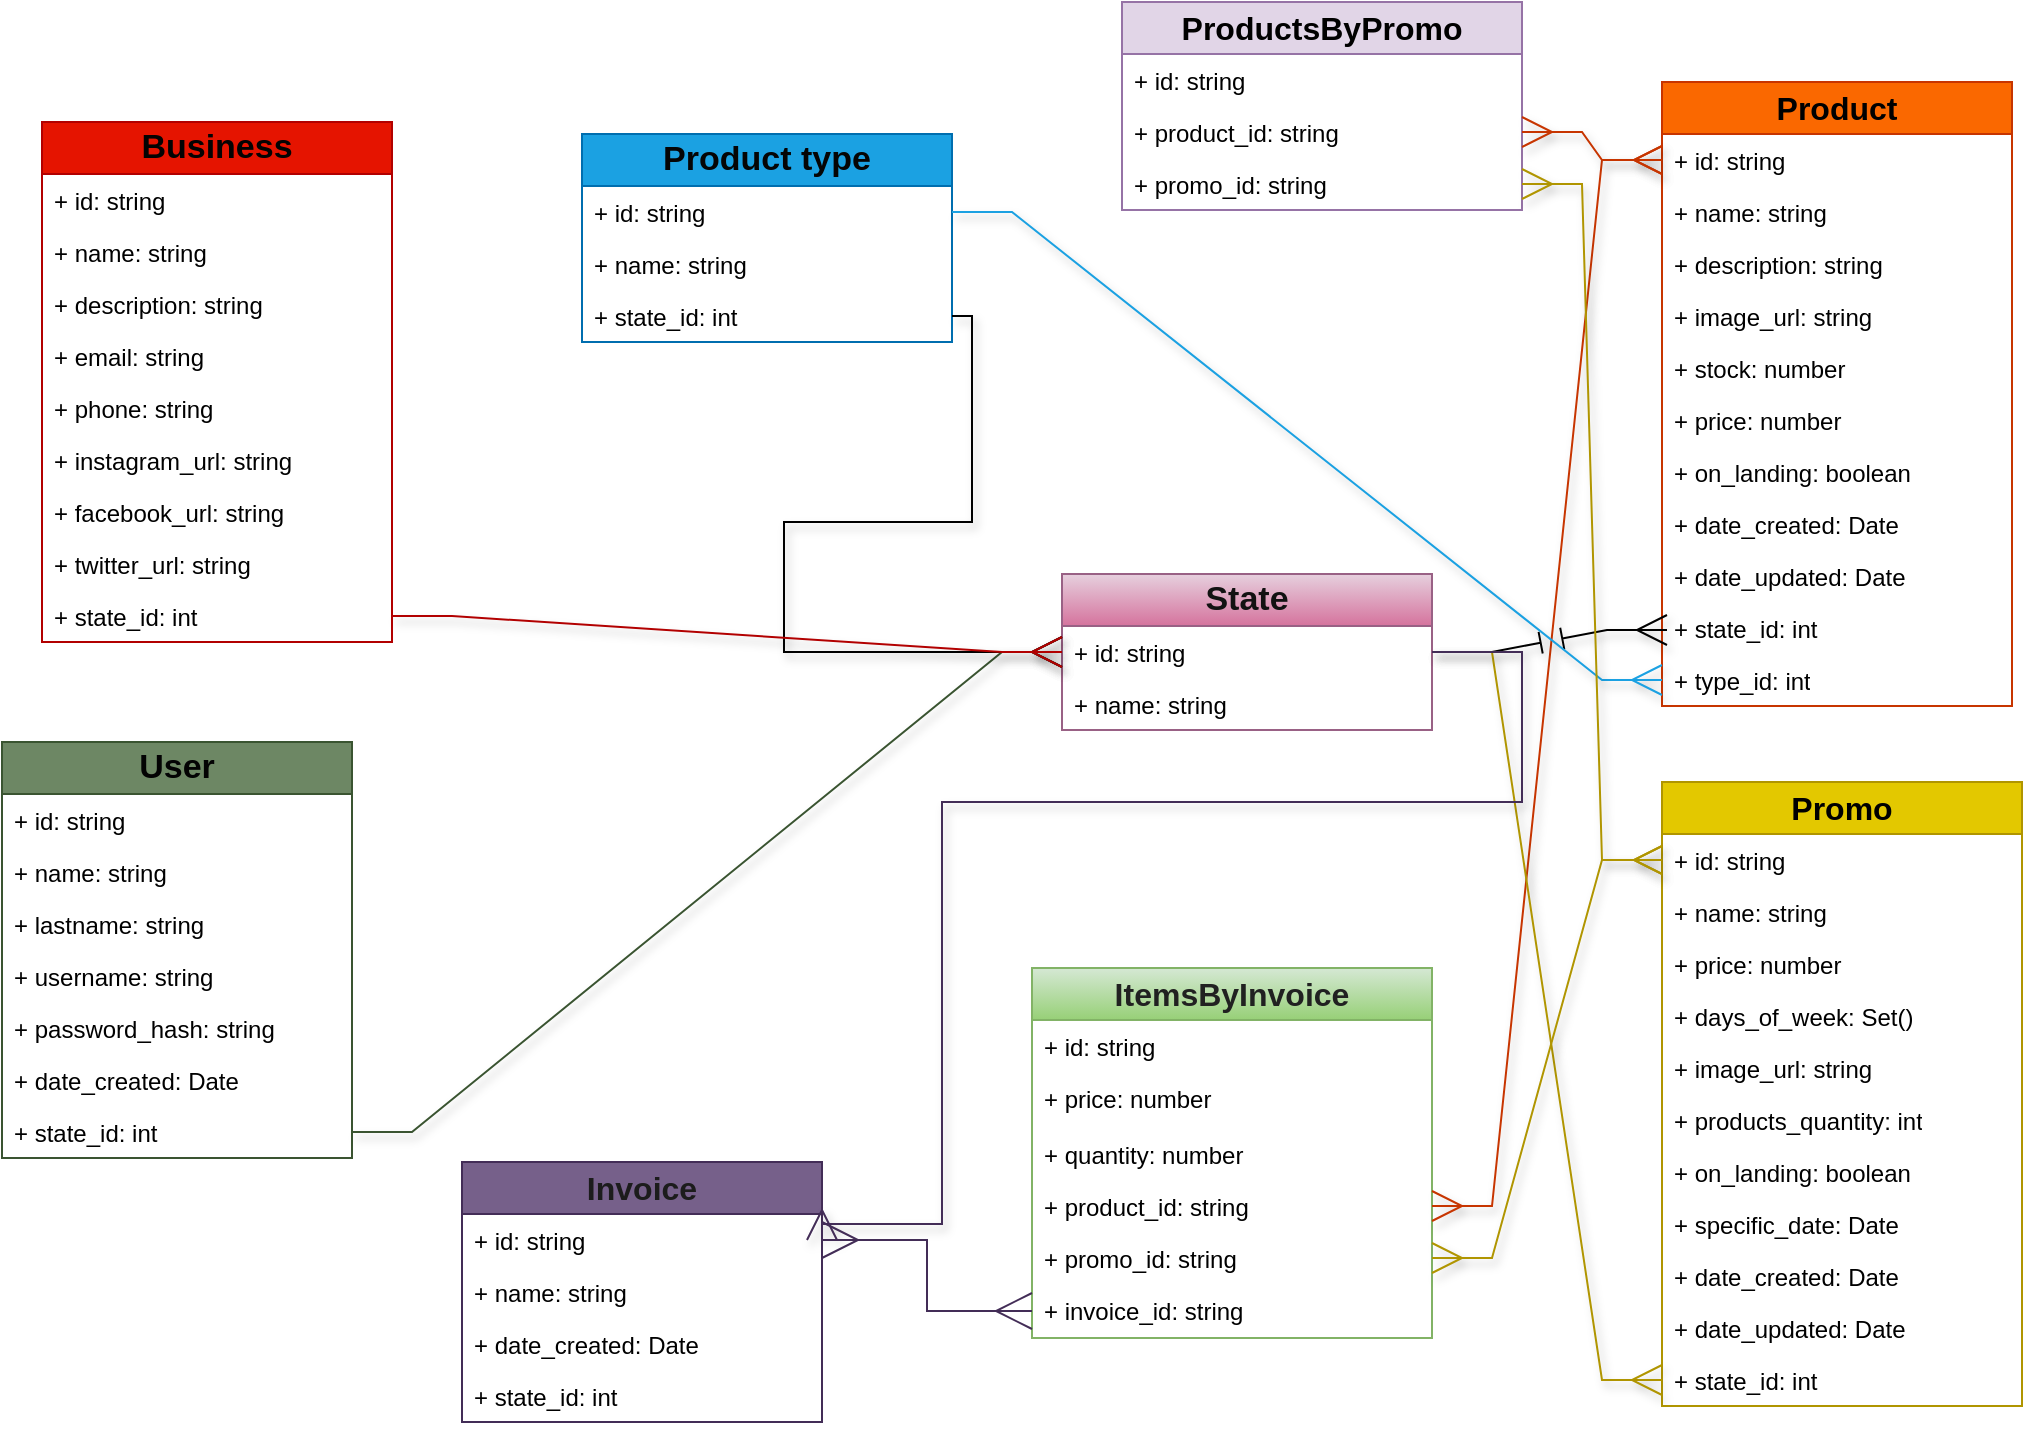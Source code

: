 <mxfile version="25.0.2" pages="9">
  <diagram id="C5RBs43oDa-KdzZeNtuy" name="data-base">
    <mxGraphModel dx="1434" dy="836" grid="1" gridSize="10" guides="1" tooltips="1" connect="1" arrows="1" fold="1" page="1" pageScale="1" pageWidth="1169" pageHeight="827" math="0" shadow="0">
      <root>
        <mxCell id="WIyWlLk6GJQsqaUBKTNV-0" />
        <mxCell id="WIyWlLk6GJQsqaUBKTNV-1" parent="WIyWlLk6GJQsqaUBKTNV-0" />
        <UserObject label="&lt;span style=&quot;font-weight: 700;&quot;&gt;&lt;font color=&quot;#030303&quot; style=&quot;font-size: 17px;&quot;&gt;User&lt;/font&gt;&lt;/span&gt;" link="data:page/id,hJoEnqu6bB9TJ3t00-3V" id="chpo-z-GJbbB6o96Vqh3-6">
          <mxCell style="swimlane;fontStyle=0;childLayout=stackLayout;horizontal=1;startSize=26;fillColor=#6d8764;horizontalStack=0;resizeParent=1;resizeParentMax=0;resizeLast=0;collapsible=1;marginBottom=0;whiteSpace=wrap;html=1;fontColor=#ffffff;strokeColor=#3A5431;" parent="WIyWlLk6GJQsqaUBKTNV-1" vertex="1">
            <mxGeometry x="100" y="420" width="175" height="208" as="geometry" />
          </mxCell>
        </UserObject>
        <mxCell id="chpo-z-GJbbB6o96Vqh3-16" value="+ id: string" style="text;strokeColor=none;fillColor=none;align=left;verticalAlign=top;spacingLeft=4;spacingRight=4;overflow=hidden;rotatable=0;points=[[0,0.5],[1,0.5]];portConstraint=eastwest;whiteSpace=wrap;html=1;" parent="chpo-z-GJbbB6o96Vqh3-6" vertex="1">
          <mxGeometry y="26" width="175" height="26" as="geometry" />
        </mxCell>
        <mxCell id="0" value="+ name: string" style="text;strokeColor=none;fillColor=none;align=left;verticalAlign=top;spacingLeft=4;spacingRight=4;overflow=hidden;rotatable=0;points=[[0,0.5],[1,0.5]];portConstraint=eastwest;whiteSpace=wrap;html=1;" parent="chpo-z-GJbbB6o96Vqh3-6" vertex="1">
          <mxGeometry y="52" width="175" height="26" as="geometry" />
        </mxCell>
        <mxCell id="pi1ec6I-AaQRQHf6uN0U-1" value="+ lastname: string" style="text;strokeColor=none;fillColor=none;align=left;verticalAlign=top;spacingLeft=4;spacingRight=4;overflow=hidden;rotatable=0;points=[[0,0.5],[1,0.5]];portConstraint=eastwest;whiteSpace=wrap;html=1;" parent="chpo-z-GJbbB6o96Vqh3-6" vertex="1">
          <mxGeometry y="78" width="175" height="26" as="geometry" />
        </mxCell>
        <mxCell id="chpo-z-GJbbB6o96Vqh3-9" value="+ username: string" style="text;strokeColor=none;fillColor=none;align=left;verticalAlign=top;spacingLeft=4;spacingRight=4;overflow=hidden;rotatable=0;points=[[0,0.5],[1,0.5]];portConstraint=eastwest;whiteSpace=wrap;html=1;" parent="chpo-z-GJbbB6o96Vqh3-6" vertex="1">
          <mxGeometry y="104" width="175" height="26" as="geometry" />
        </mxCell>
        <mxCell id="chpo-z-GJbbB6o96Vqh3-10" value="+ password_hash: string" style="text;strokeColor=none;fillColor=none;align=left;verticalAlign=top;spacingLeft=4;spacingRight=4;overflow=hidden;rotatable=0;points=[[0,0.5],[1,0.5]];portConstraint=eastwest;whiteSpace=wrap;html=1;" parent="chpo-z-GJbbB6o96Vqh3-6" vertex="1">
          <mxGeometry y="130" width="175" height="26" as="geometry" />
        </mxCell>
        <mxCell id="chpo-z-GJbbB6o96Vqh3-8" value="+ date_created: Date" style="text;strokeColor=none;fillColor=none;align=left;verticalAlign=top;spacingLeft=4;spacingRight=4;overflow=hidden;rotatable=0;points=[[0,0.5],[1,0.5]];portConstraint=eastwest;whiteSpace=wrap;html=1;" parent="chpo-z-GJbbB6o96Vqh3-6" vertex="1">
          <mxGeometry y="156" width="175" height="26" as="geometry" />
        </mxCell>
        <mxCell id="1" value="+ state_id: int" style="text;strokeColor=none;fillColor=none;align=left;verticalAlign=top;spacingLeft=4;spacingRight=4;overflow=hidden;rotatable=0;points=[[0,0.5],[1,0.5]];portConstraint=eastwest;whiteSpace=wrap;html=1;" parent="chpo-z-GJbbB6o96Vqh3-6" vertex="1">
          <mxGeometry y="182" width="175" height="26" as="geometry" />
        </mxCell>
        <UserObject label="&lt;font style=&quot;font-size: 16px;&quot;&gt;&lt;b&gt;Product&lt;/b&gt;&lt;/font&gt;" link="data:page/id,J5fZqTSw94R3QfaqKBZc" id="chpo-z-GJbbB6o96Vqh3-11">
          <mxCell style="swimlane;fontStyle=0;childLayout=stackLayout;horizontal=1;startSize=26;fillColor=#fa6800;horizontalStack=0;resizeParent=1;resizeParentMax=0;resizeLast=0;collapsible=1;marginBottom=0;whiteSpace=wrap;html=1;fontColor=#000000;strokeColor=#C73500;" parent="WIyWlLk6GJQsqaUBKTNV-1" vertex="1">
            <mxGeometry x="930" y="90" width="175" height="312" as="geometry" />
          </mxCell>
        </UserObject>
        <mxCell id="chpo-z-GJbbB6o96Vqh3-13" value="+ id: string" style="text;strokeColor=none;fillColor=none;align=left;verticalAlign=top;spacingLeft=4;spacingRight=4;overflow=hidden;rotatable=0;points=[[0,0.5],[1,0.5]];portConstraint=eastwest;whiteSpace=wrap;html=1;" parent="chpo-z-GJbbB6o96Vqh3-11" vertex="1">
          <mxGeometry y="26" width="175" height="26" as="geometry" />
        </mxCell>
        <mxCell id="chpo-z-GJbbB6o96Vqh3-12" value="+ name: string" style="text;strokeColor=none;fillColor=none;align=left;verticalAlign=top;spacingLeft=4;spacingRight=4;overflow=hidden;rotatable=0;points=[[0,0.5],[1,0.5]];portConstraint=eastwest;whiteSpace=wrap;html=1;" parent="chpo-z-GJbbB6o96Vqh3-11" vertex="1">
          <mxGeometry y="52" width="175" height="26" as="geometry" />
        </mxCell>
        <mxCell id="BpecvG19ztWIcAHbBNwo-1" value="+ description: string" style="text;strokeColor=none;fillColor=none;align=left;verticalAlign=top;spacingLeft=4;spacingRight=4;overflow=hidden;rotatable=0;points=[[0,0.5],[1,0.5]];portConstraint=eastwest;whiteSpace=wrap;html=1;" vertex="1" parent="chpo-z-GJbbB6o96Vqh3-11">
          <mxGeometry y="78" width="175" height="26" as="geometry" />
        </mxCell>
        <mxCell id="x-BSPiQNkEBVW3yAd23C-30" value="+ image_url: string" style="text;strokeColor=none;fillColor=none;align=left;verticalAlign=top;spacingLeft=4;spacingRight=4;overflow=hidden;rotatable=0;points=[[0,0.5],[1,0.5]];portConstraint=eastwest;whiteSpace=wrap;html=1;" parent="chpo-z-GJbbB6o96Vqh3-11" vertex="1">
          <mxGeometry y="104" width="175" height="26" as="geometry" />
        </mxCell>
        <mxCell id="chpo-z-GJbbB6o96Vqh3-17" value="+ stock: number" style="text;strokeColor=none;fillColor=none;align=left;verticalAlign=top;spacingLeft=4;spacingRight=4;overflow=hidden;rotatable=0;points=[[0,0.5],[1,0.5]];portConstraint=eastwest;whiteSpace=wrap;html=1;" parent="chpo-z-GJbbB6o96Vqh3-11" vertex="1">
          <mxGeometry y="130" width="175" height="26" as="geometry" />
        </mxCell>
        <mxCell id="chpo-z-GJbbB6o96Vqh3-15" value="+ price: number" style="text;strokeColor=none;fillColor=none;align=left;verticalAlign=top;spacingLeft=4;spacingRight=4;overflow=hidden;rotatable=0;points=[[0,0.5],[1,0.5]];portConstraint=eastwest;whiteSpace=wrap;html=1;" parent="chpo-z-GJbbB6o96Vqh3-11" vertex="1">
          <mxGeometry y="156" width="175" height="26" as="geometry" />
        </mxCell>
        <mxCell id="BpecvG19ztWIcAHbBNwo-2" value="+ on_landing: boolean" style="text;strokeColor=none;fillColor=none;align=left;verticalAlign=top;spacingLeft=4;spacingRight=4;overflow=hidden;rotatable=0;points=[[0,0.5],[1,0.5]];portConstraint=eastwest;whiteSpace=wrap;html=1;" vertex="1" parent="chpo-z-GJbbB6o96Vqh3-11">
          <mxGeometry y="182" width="175" height="26" as="geometry" />
        </mxCell>
        <mxCell id="x-BSPiQNkEBVW3yAd23C-31" value="+ date_created: Date" style="text;strokeColor=none;fillColor=none;align=left;verticalAlign=top;spacingLeft=4;spacingRight=4;overflow=hidden;rotatable=0;points=[[0,0.5],[1,0.5]];portConstraint=eastwest;whiteSpace=wrap;html=1;" parent="chpo-z-GJbbB6o96Vqh3-11" vertex="1">
          <mxGeometry y="208" width="175" height="26" as="geometry" />
        </mxCell>
        <mxCell id="x-BSPiQNkEBVW3yAd23C-32" value="+ date_updated: Date" style="text;strokeColor=none;fillColor=none;align=left;verticalAlign=top;spacingLeft=4;spacingRight=4;overflow=hidden;rotatable=0;points=[[0,0.5],[1,0.5]];portConstraint=eastwest;whiteSpace=wrap;html=1;" parent="chpo-z-GJbbB6o96Vqh3-11" vertex="1">
          <mxGeometry y="234" width="175" height="26" as="geometry" />
        </mxCell>
        <UserObject label="+ state_id: int" link="data:page/id,51Fc0-P-LvI4Z9iaUzDu" id="x-BSPiQNkEBVW3yAd23C-15">
          <mxCell style="text;strokeColor=none;fillColor=none;align=left;verticalAlign=top;spacingLeft=4;spacingRight=4;overflow=hidden;rotatable=0;points=[[0,0.5],[1,0.5]];portConstraint=eastwest;whiteSpace=wrap;html=1;" parent="chpo-z-GJbbB6o96Vqh3-11" vertex="1">
            <mxGeometry y="260" width="175" height="26" as="geometry" />
          </mxCell>
        </UserObject>
        <UserObject label="+ type_id: int" link="data:page/id,LJBwZ3KcsUe_63Tsgqlu" id="x-BSPiQNkEBVW3yAd23C-19">
          <mxCell style="text;strokeColor=none;fillColor=none;align=left;verticalAlign=top;spacingLeft=4;spacingRight=4;overflow=hidden;rotatable=0;points=[[0,0.5],[1,0.5]];portConstraint=eastwest;whiteSpace=wrap;html=1;" parent="chpo-z-GJbbB6o96Vqh3-11" vertex="1">
            <mxGeometry y="286" width="175" height="26" as="geometry" />
          </mxCell>
        </UserObject>
        <UserObject label="&lt;font color=&quot;#1c1c1c&quot; style=&quot;font-size: 16px;&quot;&gt;&lt;b&gt;Invoice&lt;/b&gt;&lt;/font&gt;" link="data:page/id,rwFVRg2dPH2xPRZmsDeC" id="FlKP_sSUdaD6FfaAe1XL-0">
          <mxCell style="swimlane;fontStyle=0;childLayout=stackLayout;horizontal=1;startSize=26;fillColor=#76608a;horizontalStack=0;resizeParent=1;resizeParentMax=0;resizeLast=0;collapsible=1;marginBottom=0;whiteSpace=wrap;html=1;fontColor=#ffffff;strokeColor=#432D57;" parent="WIyWlLk6GJQsqaUBKTNV-1" vertex="1">
            <mxGeometry x="330" y="630" width="180" height="130" as="geometry" />
          </mxCell>
        </UserObject>
        <mxCell id="FlKP_sSUdaD6FfaAe1XL-30" value="+ id: string" style="text;strokeColor=none;fillColor=none;align=left;verticalAlign=top;spacingLeft=4;spacingRight=4;overflow=hidden;rotatable=0;points=[[0,0.5],[1,0.5]];portConstraint=eastwest;whiteSpace=wrap;html=1;" parent="FlKP_sSUdaD6FfaAe1XL-0" vertex="1">
          <mxGeometry y="26" width="180" height="26" as="geometry" />
        </mxCell>
        <mxCell id="FlKP_sSUdaD6FfaAe1XL-2" value="+ name: string" style="text;strokeColor=none;fillColor=none;align=left;verticalAlign=top;spacingLeft=4;spacingRight=4;overflow=hidden;rotatable=0;points=[[0,0.5],[1,0.5]];portConstraint=eastwest;whiteSpace=wrap;html=1;" parent="FlKP_sSUdaD6FfaAe1XL-0" vertex="1">
          <mxGeometry y="52" width="180" height="26" as="geometry" />
        </mxCell>
        <mxCell id="x-BSPiQNkEBVW3yAd23C-47" value="+ date_created: Date" style="text;strokeColor=none;fillColor=none;align=left;verticalAlign=top;spacingLeft=4;spacingRight=4;overflow=hidden;rotatable=0;points=[[0,0.5],[1,0.5]];portConstraint=eastwest;whiteSpace=wrap;html=1;" parent="FlKP_sSUdaD6FfaAe1XL-0" vertex="1">
          <mxGeometry y="78" width="180" height="26" as="geometry" />
        </mxCell>
        <UserObject label="+ state_id: int" link="data:page/id,51Fc0-P-LvI4Z9iaUzDu" id="x-BSPiQNkEBVW3yAd23C-48">
          <mxCell style="text;strokeColor=none;fillColor=none;align=left;verticalAlign=top;spacingLeft=4;spacingRight=4;overflow=hidden;rotatable=0;points=[[0,0.5],[1,0.5]];portConstraint=eastwest;whiteSpace=wrap;html=1;" parent="FlKP_sSUdaD6FfaAe1XL-0" vertex="1">
            <mxGeometry y="104" width="180" height="26" as="geometry" />
          </mxCell>
        </UserObject>
        <UserObject label="&lt;font style=&quot;font-size: 16px;&quot;&gt;&lt;b&gt;ItemsByInvoice&lt;/b&gt;&lt;/font&gt;" link="data:page/id,WU7XhReU9e6coeJo8FSY" id="FlKP_sSUdaD6FfaAe1XL-26">
          <mxCell style="swimlane;fontStyle=0;childLayout=stackLayout;horizontal=1;startSize=26;fillColor=#d5e8d4;horizontalStack=0;resizeParent=1;resizeParentMax=0;resizeLast=0;collapsible=1;marginBottom=0;whiteSpace=wrap;html=1;strokeColor=#82b366;gradientColor=#97d077;fontColor=#212121;" parent="WIyWlLk6GJQsqaUBKTNV-1" vertex="1">
            <mxGeometry x="615" y="533" width="200" height="185" as="geometry" />
          </mxCell>
        </UserObject>
        <mxCell id="FlKP_sSUdaD6FfaAe1XL-27" value="+ id: string" style="text;strokeColor=none;fillColor=none;align=left;verticalAlign=top;spacingLeft=4;spacingRight=4;overflow=hidden;rotatable=0;points=[[0,0.5],[1,0.5]];portConstraint=eastwest;whiteSpace=wrap;html=1;" parent="FlKP_sSUdaD6FfaAe1XL-26" vertex="1">
          <mxGeometry y="26" width="200" height="26" as="geometry" />
        </mxCell>
        <mxCell id="x-BSPiQNkEBVW3yAd23C-50" value="+ price: number" style="text;strokeColor=none;fillColor=none;align=left;verticalAlign=top;spacingLeft=4;spacingRight=4;overflow=hidden;rotatable=0;points=[[0,0.5],[1,0.5]];portConstraint=eastwest;whiteSpace=wrap;html=1;" parent="FlKP_sSUdaD6FfaAe1XL-26" vertex="1">
          <mxGeometry y="52" width="200" height="28" as="geometry" />
        </mxCell>
        <mxCell id="FlKP_sSUdaD6FfaAe1XL-29" value="+ quantity: number" style="text;strokeColor=none;fillColor=none;align=left;verticalAlign=top;spacingLeft=4;spacingRight=4;overflow=hidden;rotatable=0;points=[[0,0.5],[1,0.5]];portConstraint=eastwest;whiteSpace=wrap;html=1;" parent="FlKP_sSUdaD6FfaAe1XL-26" vertex="1">
          <mxGeometry y="80" width="200" height="26" as="geometry" />
        </mxCell>
        <UserObject label="+ product_id: string" link="data:page/id,J5fZqTSw94R3QfaqKBZc" id="FlKP_sSUdaD6FfaAe1XL-32">
          <mxCell style="text;strokeColor=none;fillColor=none;align=left;verticalAlign=top;spacingLeft=4;spacingRight=4;overflow=hidden;rotatable=0;points=[[0,0.5],[1,0.5]];portConstraint=eastwest;whiteSpace=wrap;html=1;" parent="FlKP_sSUdaD6FfaAe1XL-26" vertex="1">
            <mxGeometry y="106" width="200" height="26" as="geometry" />
          </mxCell>
        </UserObject>
        <UserObject label="+ promo_id: string" link="data:page/id,-ToUu8tNFN3VJCnJLHZg" id="x-BSPiQNkEBVW3yAd23C-13">
          <mxCell style="text;strokeColor=none;fillColor=none;align=left;verticalAlign=top;spacingLeft=4;spacingRight=4;overflow=hidden;rotatable=0;points=[[0,0.5],[1,0.5]];portConstraint=eastwest;whiteSpace=wrap;html=1;" parent="FlKP_sSUdaD6FfaAe1XL-26" vertex="1">
            <mxGeometry y="132" width="200" height="26" as="geometry" />
          </mxCell>
        </UserObject>
        <UserObject label="+ invoice_id: string" link="data:page/id,rwFVRg2dPH2xPRZmsDeC" id="FlKP_sSUdaD6FfaAe1XL-28">
          <mxCell style="text;strokeColor=none;fillColor=none;align=left;verticalAlign=top;spacingLeft=4;spacingRight=4;overflow=hidden;rotatable=0;points=[[0,0.5],[1,0.5]];portConstraint=eastwest;whiteSpace=wrap;html=1;" parent="FlKP_sSUdaD6FfaAe1XL-26" vertex="1">
            <mxGeometry y="158" width="200" height="27" as="geometry" />
          </mxCell>
        </UserObject>
        <mxCell id="FlKP_sSUdaD6FfaAe1XL-33" value="" style="edgeStyle=entityRelationEdgeStyle;fontSize=20;html=1;endArrow=ERmany;startArrow=ERmany;rounded=0;exitX=0;exitY=0.5;exitDx=0;exitDy=0;entryX=1;entryY=0.5;entryDx=0;entryDy=0;strokeWidth=1;targetPerimeterSpacing=65;sourcePerimeterSpacing=105;strokeColor=#C73500;shadow=1;endSize=13;startSize=12;fillColor=#fa6800;" parent="WIyWlLk6GJQsqaUBKTNV-1" source="chpo-z-GJbbB6o96Vqh3-13" target="FlKP_sSUdaD6FfaAe1XL-32" edge="1">
          <mxGeometry width="100" height="100" relative="1" as="geometry">
            <mxPoint x="430" y="585" as="sourcePoint" />
            <mxPoint x="530" y="485" as="targetPoint" />
          </mxGeometry>
        </mxCell>
        <UserObject label="&lt;span style=&quot;font-weight: 700;&quot;&gt;&lt;font color=&quot;#121212&quot; style=&quot;font-size: 17px;&quot;&gt;State&lt;/font&gt;&lt;/span&gt;" link="data:page/id,51Fc0-P-LvI4Z9iaUzDu" id="x-BSPiQNkEBVW3yAd23C-1">
          <mxCell style="swimlane;fontStyle=0;childLayout=stackLayout;horizontal=1;startSize=26;fillColor=#e6d0de;horizontalStack=0;resizeParent=1;resizeParentMax=0;resizeLast=0;collapsible=1;marginBottom=0;whiteSpace=wrap;html=1;gradientColor=#d5739d;strokeColor=#996185;" parent="WIyWlLk6GJQsqaUBKTNV-1" vertex="1">
            <mxGeometry x="630" y="336" width="185" height="78" as="geometry" />
          </mxCell>
        </UserObject>
        <mxCell id="x-BSPiQNkEBVW3yAd23C-2" value="+ id: string" style="text;strokeColor=none;fillColor=none;align=left;verticalAlign=top;spacingLeft=4;spacingRight=4;overflow=hidden;rotatable=0;points=[[0,0.5],[1,0.5]];portConstraint=eastwest;whiteSpace=wrap;html=1;" parent="x-BSPiQNkEBVW3yAd23C-1" vertex="1">
          <mxGeometry y="26" width="185" height="26" as="geometry" />
        </mxCell>
        <mxCell id="x-BSPiQNkEBVW3yAd23C-3" value="+ name: string" style="text;strokeColor=none;fillColor=none;align=left;verticalAlign=top;spacingLeft=4;spacingRight=4;overflow=hidden;rotatable=0;points=[[0,0.5],[1,0.5]];portConstraint=eastwest;whiteSpace=wrap;html=1;" parent="x-BSPiQNkEBVW3yAd23C-1" vertex="1">
          <mxGeometry y="52" width="185" height="26" as="geometry" />
        </mxCell>
        <UserObject label="&lt;span style=&quot;font-weight: 700;&quot;&gt;&lt;font color=&quot;#050505&quot; style=&quot;font-size: 17px;&quot;&gt;Product type&lt;/font&gt;&lt;/span&gt;" link="data:page/id,LJBwZ3KcsUe_63Tsgqlu" id="x-BSPiQNkEBVW3yAd23C-10">
          <mxCell style="swimlane;fontStyle=0;childLayout=stackLayout;horizontal=1;startSize=26;fillColor=#1ba1e2;horizontalStack=0;resizeParent=1;resizeParentMax=0;resizeLast=0;collapsible=1;marginBottom=0;whiteSpace=wrap;html=1;strokeColor=#006EAF;fontColor=#ffffff;" parent="WIyWlLk6GJQsqaUBKTNV-1" vertex="1">
            <mxGeometry x="390" y="116" width="185" height="104" as="geometry" />
          </mxCell>
        </UserObject>
        <mxCell id="x-BSPiQNkEBVW3yAd23C-11" value="+ id: string" style="text;strokeColor=none;fillColor=none;align=left;verticalAlign=top;spacingLeft=4;spacingRight=4;overflow=hidden;rotatable=0;points=[[0,0.5],[1,0.5]];portConstraint=eastwest;whiteSpace=wrap;html=1;" parent="x-BSPiQNkEBVW3yAd23C-10" vertex="1">
          <mxGeometry y="26" width="185" height="26" as="geometry" />
        </mxCell>
        <mxCell id="x-BSPiQNkEBVW3yAd23C-12" value="+ name: string" style="text;strokeColor=none;fillColor=none;align=left;verticalAlign=top;spacingLeft=4;spacingRight=4;overflow=hidden;rotatable=0;points=[[0,0.5],[1,0.5]];portConstraint=eastwest;whiteSpace=wrap;html=1;" parent="x-BSPiQNkEBVW3yAd23C-10" vertex="1">
          <mxGeometry y="52" width="185" height="26" as="geometry" />
        </mxCell>
        <UserObject label="+ state_id: int" link="data:page/id,51Fc0-P-LvI4Z9iaUzDu" id="BpecvG19ztWIcAHbBNwo-5">
          <mxCell style="text;strokeColor=none;fillColor=none;align=left;verticalAlign=top;spacingLeft=4;spacingRight=4;overflow=hidden;rotatable=0;points=[[0,0.5],[1,0.5]];portConstraint=eastwest;whiteSpace=wrap;html=1;" vertex="1" parent="x-BSPiQNkEBVW3yAd23C-10">
            <mxGeometry y="78" width="185" height="26" as="geometry" />
          </mxCell>
        </UserObject>
        <mxCell id="x-BSPiQNkEBVW3yAd23C-14" value="" style="edgeStyle=entityRelationEdgeStyle;fontSize=20;html=1;endArrow=ERmany;startArrow=none;rounded=0;strokeWidth=1;targetPerimeterSpacing=65;sourcePerimeterSpacing=105;strokeColor=#3A5431;shadow=1;endSize=13;startSize=12;startFill=0;fillColor=#6d8764;exitX=1;exitY=0.5;exitDx=0;exitDy=0;entryX=0;entryY=0.5;entryDx=0;entryDy=0;" parent="WIyWlLk6GJQsqaUBKTNV-1" source="1" target="x-BSPiQNkEBVW3yAd23C-2" edge="1">
          <mxGeometry width="100" height="100" relative="1" as="geometry">
            <mxPoint x="490" y="570" as="sourcePoint" />
            <mxPoint x="360" y="610" as="targetPoint" />
            <Array as="points">
              <mxPoint x="420" y="620" />
              <mxPoint x="310" y="700" />
              <mxPoint x="410" y="720" />
              <mxPoint x="340" y="690" />
              <mxPoint x="300" y="670" />
              <mxPoint x="400" y="650" />
            </Array>
          </mxGeometry>
        </mxCell>
        <mxCell id="x-BSPiQNkEBVW3yAd23C-17" value="" style="edgeStyle=entityRelationEdgeStyle;fontSize=20;html=1;endArrow=ERmany;startArrow=none;rounded=0;entryX=0;entryY=0.5;entryDx=0;entryDy=0;strokeWidth=1;targetPerimeterSpacing=65;sourcePerimeterSpacing=105;strokeColor=default;shadow=1;endSize=13;startSize=12;startFill=0;fillColor=#fa6800;jumpSize=11;jumpStyle=line;exitX=1;exitY=0.5;exitDx=0;exitDy=0;" parent="WIyWlLk6GJQsqaUBKTNV-1" source="x-BSPiQNkEBVW3yAd23C-2" edge="1">
          <mxGeometry width="100" height="100" relative="1" as="geometry">
            <mxPoint x="780" y="210" as="sourcePoint" />
            <mxPoint x="932.5" y="364" as="targetPoint" />
            <Array as="points">
              <mxPoint x="612.5" y="511" />
              <mxPoint x="702.5" y="541" />
            </Array>
          </mxGeometry>
        </mxCell>
        <mxCell id="x-BSPiQNkEBVW3yAd23C-20" value="" style="edgeStyle=entityRelationEdgeStyle;fontSize=20;html=1;endArrow=ERmany;startArrow=none;rounded=0;entryX=0;entryY=0.5;entryDx=0;entryDy=0;strokeWidth=1;targetPerimeterSpacing=65;sourcePerimeterSpacing=105;strokeColor=#1ba1e2;shadow=1;endSize=13;startSize=12;startFill=0;fillColor=#fa6800;exitX=1;exitY=0.5;exitDx=0;exitDy=0;" parent="WIyWlLk6GJQsqaUBKTNV-1" source="x-BSPiQNkEBVW3yAd23C-11" target="x-BSPiQNkEBVW3yAd23C-19" edge="1">
          <mxGeometry width="100" height="100" relative="1" as="geometry">
            <mxPoint x="230" y="301" as="sourcePoint" />
            <mxPoint x="370" y="508" as="targetPoint" />
          </mxGeometry>
        </mxCell>
        <UserObject label="&lt;font style=&quot;font-size: 16px;&quot;&gt;&lt;b&gt;Promo&lt;/b&gt;&lt;/font&gt;" link="data:page/id,-ToUu8tNFN3VJCnJLHZg" id="x-BSPiQNkEBVW3yAd23C-21">
          <mxCell style="swimlane;fontStyle=0;childLayout=stackLayout;horizontal=1;startSize=26;fillColor=#e3c800;horizontalStack=0;resizeParent=1;resizeParentMax=0;resizeLast=0;collapsible=1;marginBottom=0;whiteSpace=wrap;html=1;fontColor=#000000;strokeColor=#B09500;" parent="WIyWlLk6GJQsqaUBKTNV-1" vertex="1">
            <mxGeometry x="930" y="440" width="180" height="312" as="geometry" />
          </mxCell>
        </UserObject>
        <mxCell id="x-BSPiQNkEBVW3yAd23C-22" value="+ id: string" style="text;strokeColor=none;fillColor=none;align=left;verticalAlign=top;spacingLeft=4;spacingRight=4;overflow=hidden;rotatable=0;points=[[0,0.5],[1,0.5]];portConstraint=eastwest;whiteSpace=wrap;html=1;" parent="x-BSPiQNkEBVW3yAd23C-21" vertex="1">
          <mxGeometry y="26" width="180" height="26" as="geometry" />
        </mxCell>
        <mxCell id="x-BSPiQNkEBVW3yAd23C-23" value="+ name: string" style="text;strokeColor=none;fillColor=none;align=left;verticalAlign=top;spacingLeft=4;spacingRight=4;overflow=hidden;rotatable=0;points=[[0,0.5],[1,0.5]];portConstraint=eastwest;whiteSpace=wrap;html=1;" parent="x-BSPiQNkEBVW3yAd23C-21" vertex="1">
          <mxGeometry y="52" width="180" height="26" as="geometry" />
        </mxCell>
        <mxCell id="x-BSPiQNkEBVW3yAd23C-26" value="+ price: number" style="text;strokeColor=none;fillColor=none;align=left;verticalAlign=top;spacingLeft=4;spacingRight=4;overflow=hidden;rotatable=0;points=[[0,0.5],[1,0.5]];portConstraint=eastwest;whiteSpace=wrap;html=1;" parent="x-BSPiQNkEBVW3yAd23C-21" vertex="1">
          <mxGeometry y="78" width="180" height="26" as="geometry" />
        </mxCell>
        <mxCell id="x-BSPiQNkEBVW3yAd23C-33" value="+ days_of_week: Set()" style="text;strokeColor=none;fillColor=none;align=left;verticalAlign=top;spacingLeft=4;spacingRight=4;overflow=hidden;rotatable=0;points=[[0,0.5],[1,0.5]];portConstraint=eastwest;whiteSpace=wrap;html=1;" parent="x-BSPiQNkEBVW3yAd23C-21" vertex="1">
          <mxGeometry y="104" width="180" height="26" as="geometry" />
        </mxCell>
        <mxCell id="x-BSPiQNkEBVW3yAd23C-34" value="+ image_url: string" style="text;strokeColor=none;fillColor=none;align=left;verticalAlign=top;spacingLeft=4;spacingRight=4;overflow=hidden;rotatable=0;points=[[0,0.5],[1,0.5]];portConstraint=eastwest;whiteSpace=wrap;html=1;" parent="x-BSPiQNkEBVW3yAd23C-21" vertex="1">
          <mxGeometry y="130" width="180" height="26" as="geometry" />
        </mxCell>
        <mxCell id="BpecvG19ztWIcAHbBNwo-3" value="+ products_quantity: int" style="text;strokeColor=none;fillColor=none;align=left;verticalAlign=top;spacingLeft=4;spacingRight=4;overflow=hidden;rotatable=0;points=[[0,0.5],[1,0.5]];portConstraint=eastwest;whiteSpace=wrap;html=1;" vertex="1" parent="x-BSPiQNkEBVW3yAd23C-21">
          <mxGeometry y="156" width="180" height="26" as="geometry" />
        </mxCell>
        <mxCell id="BpecvG19ztWIcAHbBNwo-4" value="+ on_landing: boolean" style="text;strokeColor=none;fillColor=none;align=left;verticalAlign=top;spacingLeft=4;spacingRight=4;overflow=hidden;rotatable=0;points=[[0,0.5],[1,0.5]];portConstraint=eastwest;whiteSpace=wrap;html=1;" vertex="1" parent="x-BSPiQNkEBVW3yAd23C-21">
          <mxGeometry y="182" width="180" height="26" as="geometry" />
        </mxCell>
        <mxCell id="x-BSPiQNkEBVW3yAd23C-37" value="+ specific_date: Date" style="text;strokeColor=none;fillColor=none;align=left;verticalAlign=top;spacingLeft=4;spacingRight=4;overflow=hidden;rotatable=0;points=[[0,0.5],[1,0.5]];portConstraint=eastwest;whiteSpace=wrap;html=1;" parent="x-BSPiQNkEBVW3yAd23C-21" vertex="1">
          <mxGeometry y="208" width="180" height="26" as="geometry" />
        </mxCell>
        <mxCell id="x-BSPiQNkEBVW3yAd23C-35" value="+ date_created: Date" style="text;strokeColor=none;fillColor=none;align=left;verticalAlign=top;spacingLeft=4;spacingRight=4;overflow=hidden;rotatable=0;points=[[0,0.5],[1,0.5]];portConstraint=eastwest;whiteSpace=wrap;html=1;" parent="x-BSPiQNkEBVW3yAd23C-21" vertex="1">
          <mxGeometry y="234" width="180" height="26" as="geometry" />
        </mxCell>
        <mxCell id="x-BSPiQNkEBVW3yAd23C-36" value="+ date_updated: Date" style="text;strokeColor=none;fillColor=none;align=left;verticalAlign=top;spacingLeft=4;spacingRight=4;overflow=hidden;rotatable=0;points=[[0,0.5],[1,0.5]];portConstraint=eastwest;whiteSpace=wrap;html=1;" parent="x-BSPiQNkEBVW3yAd23C-21" vertex="1">
          <mxGeometry y="260" width="180" height="26" as="geometry" />
        </mxCell>
        <UserObject label="+ state_id: int" link="data:page/id,51Fc0-P-LvI4Z9iaUzDu" id="x-BSPiQNkEBVW3yAd23C-27">
          <mxCell style="text;strokeColor=none;fillColor=none;align=left;verticalAlign=top;spacingLeft=4;spacingRight=4;overflow=hidden;rotatable=0;points=[[0,0.5],[1,0.5]];portConstraint=eastwest;whiteSpace=wrap;html=1;" parent="x-BSPiQNkEBVW3yAd23C-21" vertex="1">
            <mxGeometry y="286" width="180" height="26" as="geometry" />
          </mxCell>
        </UserObject>
        <mxCell id="x-BSPiQNkEBVW3yAd23C-29" value="" style="edgeStyle=entityRelationEdgeStyle;fontSize=20;html=1;endArrow=ERmany;startArrow=none;rounded=0;entryX=0;entryY=0.5;entryDx=0;entryDy=0;strokeWidth=1;targetPerimeterSpacing=65;sourcePerimeterSpacing=105;strokeColor=#B09500;shadow=1;endSize=13;startSize=12;startFill=0;fillColor=#e3c800;exitX=1;exitY=0.5;exitDx=0;exitDy=0;" parent="WIyWlLk6GJQsqaUBKTNV-1" source="x-BSPiQNkEBVW3yAd23C-2" target="x-BSPiQNkEBVW3yAd23C-27" edge="1">
          <mxGeometry width="100" height="100" relative="1" as="geometry">
            <mxPoint x="230" y="301" as="sourcePoint" />
            <mxPoint x="365" y="482" as="targetPoint" />
          </mxGeometry>
        </mxCell>
        <mxCell id="x-BSPiQNkEBVW3yAd23C-38" value="" style="edgeStyle=entityRelationEdgeStyle;fontSize=20;html=1;endArrow=ERmany;startArrow=ERmany;rounded=0;exitX=0;exitY=0.5;exitDx=0;exitDy=0;entryX=1;entryY=0.5;entryDx=0;entryDy=0;strokeWidth=1;targetPerimeterSpacing=65;sourcePerimeterSpacing=105;strokeColor=#B09500;shadow=1;endSize=13;startSize=12;fillColor=#e3c800;" parent="WIyWlLk6GJQsqaUBKTNV-1" source="x-BSPiQNkEBVW3yAd23C-22" target="x-BSPiQNkEBVW3yAd23C-13" edge="1">
          <mxGeometry width="100" height="100" relative="1" as="geometry">
            <mxPoint x="545" y="320" as="sourcePoint" />
            <mxPoint x="900" y="726" as="targetPoint" />
          </mxGeometry>
        </mxCell>
        <UserObject label="&lt;font color=&quot;#000000&quot; style=&quot;font-size: 16px;&quot;&gt;&lt;b&gt;ProductsByPromo&lt;/b&gt;&lt;/font&gt;" link="data:page/id,8K6b6NomIcDWyuhLKQ8u" id="x-BSPiQNkEBVW3yAd23C-39">
          <mxCell style="swimlane;fontStyle=0;childLayout=stackLayout;horizontal=1;startSize=26;fillColor=#e1d5e7;horizontalStack=0;resizeParent=1;resizeParentMax=0;resizeLast=0;collapsible=1;marginBottom=0;whiteSpace=wrap;html=1;strokeColor=#9673a6;" parent="WIyWlLk6GJQsqaUBKTNV-1" vertex="1">
            <mxGeometry x="660" y="50" width="200" height="104" as="geometry" />
          </mxCell>
        </UserObject>
        <mxCell id="x-BSPiQNkEBVW3yAd23C-40" value="+ id: string" style="text;strokeColor=none;fillColor=none;align=left;verticalAlign=top;spacingLeft=4;spacingRight=4;overflow=hidden;rotatable=0;points=[[0,0.5],[1,0.5]];portConstraint=eastwest;whiteSpace=wrap;html=1;" parent="x-BSPiQNkEBVW3yAd23C-39" vertex="1">
          <mxGeometry y="26" width="200" height="26" as="geometry" />
        </mxCell>
        <UserObject label="+ product_id: string" link="data:page/id,J5fZqTSw94R3QfaqKBZc" id="x-BSPiQNkEBVW3yAd23C-41">
          <mxCell style="text;strokeColor=none;fillColor=none;align=left;verticalAlign=top;spacingLeft=4;spacingRight=4;overflow=hidden;rotatable=0;points=[[0,0.5],[1,0.5]];portConstraint=eastwest;whiteSpace=wrap;html=1;" parent="x-BSPiQNkEBVW3yAd23C-39" vertex="1">
            <mxGeometry y="52" width="200" height="26" as="geometry" />
          </mxCell>
        </UserObject>
        <UserObject label="+ promo_id: string" link="data:page/id,-ToUu8tNFN3VJCnJLHZg" id="x-BSPiQNkEBVW3yAd23C-42">
          <mxCell style="text;strokeColor=none;fillColor=none;align=left;verticalAlign=top;spacingLeft=4;spacingRight=4;overflow=hidden;rotatable=0;points=[[0,0.5],[1,0.5]];portConstraint=eastwest;whiteSpace=wrap;html=1;" parent="x-BSPiQNkEBVW3yAd23C-39" vertex="1">
            <mxGeometry y="78" width="200" height="26" as="geometry" />
          </mxCell>
        </UserObject>
        <mxCell id="x-BSPiQNkEBVW3yAd23C-45" value="" style="edgeStyle=entityRelationEdgeStyle;fontSize=20;html=1;endArrow=ERmany;startArrow=ERmany;rounded=0;exitX=0;exitY=0.5;exitDx=0;exitDy=0;entryX=1;entryY=0.5;entryDx=0;entryDy=0;strokeWidth=1;targetPerimeterSpacing=65;sourcePerimeterSpacing=105;strokeColor=#B09500;shadow=1;endSize=13;startSize=12;fillColor=#e3c800;" parent="WIyWlLk6GJQsqaUBKTNV-1" source="x-BSPiQNkEBVW3yAd23C-22" target="x-BSPiQNkEBVW3yAd23C-42" edge="1">
          <mxGeometry width="100" height="100" relative="1" as="geometry">
            <mxPoint x="535" y="561" as="sourcePoint" />
            <mxPoint x="890" y="683" as="targetPoint" />
          </mxGeometry>
        </mxCell>
        <mxCell id="x-BSPiQNkEBVW3yAd23C-46" value="" style="edgeStyle=entityRelationEdgeStyle;fontSize=20;html=1;endArrow=ERmany;startArrow=ERmany;rounded=0;exitX=0;exitY=0.5;exitDx=0;exitDy=0;strokeWidth=1;targetPerimeterSpacing=65;sourcePerimeterSpacing=105;strokeColor=#C73500;shadow=1;endSize=13;startSize=12;fillColor=#fa6800;entryX=1;entryY=0.5;entryDx=0;entryDy=0;" parent="WIyWlLk6GJQsqaUBKTNV-1" source="chpo-z-GJbbB6o96Vqh3-13" target="x-BSPiQNkEBVW3yAd23C-41" edge="1">
          <mxGeometry width="100" height="100" relative="1" as="geometry">
            <mxPoint x="650" y="175" as="sourcePoint" />
            <mxPoint x="800" y="140" as="targetPoint" />
          </mxGeometry>
        </mxCell>
        <mxCell id="x-BSPiQNkEBVW3yAd23C-49" value="" style="fontSize=20;html=1;endArrow=ERmany;startArrow=none;rounded=0;strokeWidth=1;targetPerimeterSpacing=65;sourcePerimeterSpacing=105;strokeColor=#432D57;shadow=1;endSize=13;startSize=12;startFill=0;fillColor=#76608a;entryX=1;entryY=0.5;entryDx=0;entryDy=0;exitX=1;exitY=0.5;exitDx=0;exitDy=0;edgeStyle=orthogonalEdgeStyle;" parent="WIyWlLk6GJQsqaUBKTNV-1" source="x-BSPiQNkEBVW3yAd23C-2" target="FlKP_sSUdaD6FfaAe1XL-30" edge="1">
          <mxGeometry width="100" height="100" relative="1" as="geometry">
            <mxPoint x="470" y="420" as="sourcePoint" />
            <mxPoint x="840" y="661" as="targetPoint" />
            <Array as="points">
              <mxPoint x="860" y="375" />
              <mxPoint x="860" y="450" />
              <mxPoint x="570" y="450" />
              <mxPoint x="570" y="661" />
            </Array>
          </mxGeometry>
        </mxCell>
        <mxCell id="BpecvG19ztWIcAHbBNwo-6" value="" style="edgeStyle=orthogonalEdgeStyle;fontSize=20;html=1;endArrow=ERmany;startArrow=none;rounded=0;strokeWidth=1;targetPerimeterSpacing=65;sourcePerimeterSpacing=105;strokeColor=default;shadow=1;endSize=13;startSize=12;startFill=0;fillColor=#1ba1e2;elbow=vertical;exitX=1;exitY=0.5;exitDx=0;exitDy=0;jumpStyle=gap;entryX=0;entryY=0.5;entryDx=0;entryDy=0;" edge="1" parent="WIyWlLk6GJQsqaUBKTNV-1" source="BpecvG19ztWIcAHbBNwo-5" target="x-BSPiQNkEBVW3yAd23C-2">
          <mxGeometry width="100" height="100" relative="1" as="geometry">
            <mxPoint x="670" y="230" as="sourcePoint" />
            <mxPoint x="490" y="350" as="targetPoint" />
            <Array as="points">
              <mxPoint x="585" y="207" />
              <mxPoint x="585" y="310" />
              <mxPoint x="491" y="310" />
              <mxPoint x="491" y="375" />
            </Array>
          </mxGeometry>
        </mxCell>
        <UserObject label="&lt;span style=&quot;font-weight: 700;&quot;&gt;&lt;font color=&quot;#030303&quot; style=&quot;font-size: 17px;&quot;&gt;Business&lt;/font&gt;&lt;/span&gt;" link="data:page/id,hJoEnqu6bB9TJ3t00-3V" id="BpecvG19ztWIcAHbBNwo-9">
          <mxCell style="swimlane;fontStyle=0;childLayout=stackLayout;horizontal=1;startSize=26;fillColor=#e51400;horizontalStack=0;resizeParent=1;resizeParentMax=0;resizeLast=0;collapsible=1;marginBottom=0;whiteSpace=wrap;html=1;fontColor=#ffffff;strokeColor=#B20000;" vertex="1" parent="WIyWlLk6GJQsqaUBKTNV-1">
            <mxGeometry x="120" y="110" width="175" height="260" as="geometry" />
          </mxCell>
        </UserObject>
        <mxCell id="BpecvG19ztWIcAHbBNwo-10" value="+ id: string" style="text;strokeColor=none;fillColor=none;align=left;verticalAlign=top;spacingLeft=4;spacingRight=4;overflow=hidden;rotatable=0;points=[[0,0.5],[1,0.5]];portConstraint=eastwest;whiteSpace=wrap;html=1;" vertex="1" parent="BpecvG19ztWIcAHbBNwo-9">
          <mxGeometry y="26" width="175" height="26" as="geometry" />
        </mxCell>
        <mxCell id="BpecvG19ztWIcAHbBNwo-11" value="+ name: string" style="text;strokeColor=none;fillColor=none;align=left;verticalAlign=top;spacingLeft=4;spacingRight=4;overflow=hidden;rotatable=0;points=[[0,0.5],[1,0.5]];portConstraint=eastwest;whiteSpace=wrap;html=1;" vertex="1" parent="BpecvG19ztWIcAHbBNwo-9">
          <mxGeometry y="52" width="175" height="26" as="geometry" />
        </mxCell>
        <mxCell id="BpecvG19ztWIcAHbBNwo-17" value="+ description: string" style="text;strokeColor=none;fillColor=none;align=left;verticalAlign=top;spacingLeft=4;spacingRight=4;overflow=hidden;rotatable=0;points=[[0,0.5],[1,0.5]];portConstraint=eastwest;whiteSpace=wrap;html=1;" vertex="1" parent="BpecvG19ztWIcAHbBNwo-9">
          <mxGeometry y="78" width="175" height="26" as="geometry" />
        </mxCell>
        <mxCell id="BpecvG19ztWIcAHbBNwo-12" value="+ email: string" style="text;strokeColor=none;fillColor=none;align=left;verticalAlign=top;spacingLeft=4;spacingRight=4;overflow=hidden;rotatable=0;points=[[0,0.5],[1,0.5]];portConstraint=eastwest;whiteSpace=wrap;html=1;" vertex="1" parent="BpecvG19ztWIcAHbBNwo-9">
          <mxGeometry y="104" width="175" height="26" as="geometry" />
        </mxCell>
        <mxCell id="BpecvG19ztWIcAHbBNwo-13" value="+ phone: string" style="text;strokeColor=none;fillColor=none;align=left;verticalAlign=top;spacingLeft=4;spacingRight=4;overflow=hidden;rotatable=0;points=[[0,0.5],[1,0.5]];portConstraint=eastwest;whiteSpace=wrap;html=1;" vertex="1" parent="BpecvG19ztWIcAHbBNwo-9">
          <mxGeometry y="130" width="175" height="26" as="geometry" />
        </mxCell>
        <mxCell id="BpecvG19ztWIcAHbBNwo-14" value="+ instagram_url: string" style="text;strokeColor=none;fillColor=none;align=left;verticalAlign=top;spacingLeft=4;spacingRight=4;overflow=hidden;rotatable=0;points=[[0,0.5],[1,0.5]];portConstraint=eastwest;whiteSpace=wrap;html=1;" vertex="1" parent="BpecvG19ztWIcAHbBNwo-9">
          <mxGeometry y="156" width="175" height="26" as="geometry" />
        </mxCell>
        <mxCell id="BpecvG19ztWIcAHbBNwo-18" value="+ facebook_url: string" style="text;strokeColor=none;fillColor=none;align=left;verticalAlign=top;spacingLeft=4;spacingRight=4;overflow=hidden;rotatable=0;points=[[0,0.5],[1,0.5]];portConstraint=eastwest;whiteSpace=wrap;html=1;" vertex="1" parent="BpecvG19ztWIcAHbBNwo-9">
          <mxGeometry y="182" width="175" height="26" as="geometry" />
        </mxCell>
        <mxCell id="BpecvG19ztWIcAHbBNwo-19" value="+ twitter_url: string" style="text;strokeColor=none;fillColor=none;align=left;verticalAlign=top;spacingLeft=4;spacingRight=4;overflow=hidden;rotatable=0;points=[[0,0.5],[1,0.5]];portConstraint=eastwest;whiteSpace=wrap;html=1;" vertex="1" parent="BpecvG19ztWIcAHbBNwo-9">
          <mxGeometry y="208" width="175" height="26" as="geometry" />
        </mxCell>
        <mxCell id="BpecvG19ztWIcAHbBNwo-16" value="+ state_id: int" style="text;strokeColor=none;fillColor=none;align=left;verticalAlign=top;spacingLeft=4;spacingRight=4;overflow=hidden;rotatable=0;points=[[0,0.5],[1,0.5]];portConstraint=eastwest;whiteSpace=wrap;html=1;" vertex="1" parent="BpecvG19ztWIcAHbBNwo-9">
          <mxGeometry y="234" width="175" height="26" as="geometry" />
        </mxCell>
        <mxCell id="BpecvG19ztWIcAHbBNwo-20" value="" style="edgeStyle=entityRelationEdgeStyle;fontSize=20;html=1;endArrow=ERmany;startArrow=none;rounded=0;strokeWidth=1;targetPerimeterSpacing=65;sourcePerimeterSpacing=105;strokeColor=#B20000;shadow=1;endSize=13;startSize=12;startFill=0;fillColor=#e51400;exitX=1;exitY=0.5;exitDx=0;exitDy=0;entryX=0;entryY=0.5;entryDx=0;entryDy=0;" edge="1" parent="WIyWlLk6GJQsqaUBKTNV-1" source="BpecvG19ztWIcAHbBNwo-16" target="x-BSPiQNkEBVW3yAd23C-2">
          <mxGeometry width="100" height="100" relative="1" as="geometry">
            <mxPoint x="555" y="141" as="sourcePoint" />
            <mxPoint x="530" y="270" as="targetPoint" />
          </mxGeometry>
        </mxCell>
        <mxCell id="FlKP_sSUdaD6FfaAe1XL-34" value="" style="fontSize=12;html=1;endArrow=ERmany;startArrow=ERmany;rounded=0;startSize=16;endSize=16;fillColor=#76608a;strokeColor=#432D57;entryX=1;entryY=0.5;entryDx=0;entryDy=0;exitX=0;exitY=0.5;exitDx=0;exitDy=0;targetPerimeterSpacing=100;flowAnimation=0;shadow=0;jumpStyle=none;elbow=vertical;edgeStyle=orthogonalEdgeStyle;" parent="WIyWlLk6GJQsqaUBKTNV-1" source="FlKP_sSUdaD6FfaAe1XL-28" target="FlKP_sSUdaD6FfaAe1XL-30" edge="1">
          <mxGeometry width="100" height="100" relative="1" as="geometry">
            <mxPoint x="420" y="730" as="sourcePoint" />
            <mxPoint x="780" y="730" as="targetPoint" />
          </mxGeometry>
        </mxCell>
      </root>
    </mxGraphModel>
  </diagram>
  <diagram id="hJoEnqu6bB9TJ3t00-3V" name="User">
    <mxGraphModel dx="1434" dy="836" grid="1" gridSize="10" guides="1" tooltips="1" connect="1" arrows="1" fold="1" page="1" pageScale="1" pageWidth="1169" pageHeight="827" math="0" shadow="0">
      <root>
        <mxCell id="0" />
        <mxCell id="1" parent="0" />
        <mxCell id="PRJhxK1tGOd1h4p8-csn-1" value="&lt;span style=&quot;font-weight: 700;&quot;&gt;&lt;font color=&quot;#030303&quot; style=&quot;font-size: 17px;&quot;&gt;User&lt;/font&gt;&lt;/span&gt;" style="swimlane;fontStyle=0;childLayout=stackLayout;horizontal=1;startSize=26;fillColor=#6d8764;horizontalStack=0;resizeParent=1;resizeParentMax=0;resizeLast=0;collapsible=1;marginBottom=0;whiteSpace=wrap;html=1;fontColor=#ffffff;strokeColor=#3A5431;" vertex="1" parent="1">
          <mxGeometry x="497" y="310" width="175" height="208" as="geometry" />
        </mxCell>
        <mxCell id="PRJhxK1tGOd1h4p8-csn-2" value="+ id: string" style="text;strokeColor=none;fillColor=none;align=left;verticalAlign=top;spacingLeft=4;spacingRight=4;overflow=hidden;rotatable=0;points=[[0,0.5],[1,0.5]];portConstraint=eastwest;whiteSpace=wrap;html=1;" vertex="1" parent="PRJhxK1tGOd1h4p8-csn-1">
          <mxGeometry y="26" width="175" height="26" as="geometry" />
        </mxCell>
        <mxCell id="PRJhxK1tGOd1h4p8-csn-3" value="+ name: string" style="text;strokeColor=none;fillColor=none;align=left;verticalAlign=top;spacingLeft=4;spacingRight=4;overflow=hidden;rotatable=0;points=[[0,0.5],[1,0.5]];portConstraint=eastwest;whiteSpace=wrap;html=1;" vertex="1" parent="PRJhxK1tGOd1h4p8-csn-1">
          <mxGeometry y="52" width="175" height="26" as="geometry" />
        </mxCell>
        <mxCell id="PRJhxK1tGOd1h4p8-csn-4" value="+ lastname: string" style="text;strokeColor=none;fillColor=none;align=left;verticalAlign=top;spacingLeft=4;spacingRight=4;overflow=hidden;rotatable=0;points=[[0,0.5],[1,0.5]];portConstraint=eastwest;whiteSpace=wrap;html=1;" vertex="1" parent="PRJhxK1tGOd1h4p8-csn-1">
          <mxGeometry y="78" width="175" height="26" as="geometry" />
        </mxCell>
        <mxCell id="PRJhxK1tGOd1h4p8-csn-5" value="+ username: string" style="text;strokeColor=none;fillColor=none;align=left;verticalAlign=top;spacingLeft=4;spacingRight=4;overflow=hidden;rotatable=0;points=[[0,0.5],[1,0.5]];portConstraint=eastwest;whiteSpace=wrap;html=1;" vertex="1" parent="PRJhxK1tGOd1h4p8-csn-1">
          <mxGeometry y="104" width="175" height="26" as="geometry" />
        </mxCell>
        <mxCell id="PRJhxK1tGOd1h4p8-csn-6" value="+ password_hash: string" style="text;strokeColor=none;fillColor=none;align=left;verticalAlign=top;spacingLeft=4;spacingRight=4;overflow=hidden;rotatable=0;points=[[0,0.5],[1,0.5]];portConstraint=eastwest;whiteSpace=wrap;html=1;" vertex="1" parent="PRJhxK1tGOd1h4p8-csn-1">
          <mxGeometry y="130" width="175" height="26" as="geometry" />
        </mxCell>
        <mxCell id="PRJhxK1tGOd1h4p8-csn-7" value="+ date_created: Date" style="text;strokeColor=none;fillColor=none;align=left;verticalAlign=top;spacingLeft=4;spacingRight=4;overflow=hidden;rotatable=0;points=[[0,0.5],[1,0.5]];portConstraint=eastwest;whiteSpace=wrap;html=1;" vertex="1" parent="PRJhxK1tGOd1h4p8-csn-1">
          <mxGeometry y="156" width="175" height="26" as="geometry" />
        </mxCell>
        <UserObject label="+ state_id: int" link="data:page/id,51Fc0-P-LvI4Z9iaUzDu" id="PRJhxK1tGOd1h4p8-csn-8">
          <mxCell style="text;strokeColor=none;fillColor=none;align=left;verticalAlign=top;spacingLeft=4;spacingRight=4;overflow=hidden;rotatable=0;points=[[0,0.5],[1,0.5]];portConstraint=eastwest;whiteSpace=wrap;html=1;" vertex="1" parent="PRJhxK1tGOd1h4p8-csn-1">
            <mxGeometry y="182" width="175" height="26" as="geometry" />
          </mxCell>
        </UserObject>
        <mxCell id="PRJhxK1tGOd1h4p8-csn-9" value="States:&lt;div&gt;-Active&lt;/div&gt;&lt;div&gt;-Disabled&lt;/div&gt;" style="text;html=1;align=center;verticalAlign=middle;resizable=0;points=[];autosize=1;strokeColor=none;fillColor=none;fontSize=19;" vertex="1" parent="1">
          <mxGeometry x="535" y="140" width="100" height="80" as="geometry" />
        </mxCell>
      </root>
    </mxGraphModel>
  </diagram>
  <diagram id="J5fZqTSw94R3QfaqKBZc" name="Product">
    <mxGraphModel dx="1434" dy="836" grid="1" gridSize="10" guides="1" tooltips="1" connect="1" arrows="1" fold="1" page="1" pageScale="1" pageWidth="1169" pageHeight="827" math="0" shadow="0">
      <root>
        <mxCell id="0" />
        <mxCell id="1" parent="0" />
        <mxCell id="S-8xcRW5TleVFjE3cjAh-1" value="&lt;font style=&quot;font-size: 16px;&quot;&gt;&lt;b&gt;Product&lt;/b&gt;&lt;/font&gt;" style="swimlane;fontStyle=0;childLayout=stackLayout;horizontal=1;startSize=26;fillColor=#fa6800;horizontalStack=0;resizeParent=1;resizeParentMax=0;resizeLast=0;collapsible=1;marginBottom=0;whiteSpace=wrap;html=1;fontColor=#000000;strokeColor=#C73500;" vertex="1" parent="1">
          <mxGeometry x="497" y="284" width="175" height="260" as="geometry" />
        </mxCell>
        <mxCell id="S-8xcRW5TleVFjE3cjAh-2" value="+ id: string" style="text;strokeColor=none;fillColor=none;align=left;verticalAlign=top;spacingLeft=4;spacingRight=4;overflow=hidden;rotatable=0;points=[[0,0.5],[1,0.5]];portConstraint=eastwest;whiteSpace=wrap;html=1;" vertex="1" parent="S-8xcRW5TleVFjE3cjAh-1">
          <mxGeometry y="26" width="175" height="26" as="geometry" />
        </mxCell>
        <mxCell id="S-8xcRW5TleVFjE3cjAh-3" value="+ name: string" style="text;strokeColor=none;fillColor=none;align=left;verticalAlign=top;spacingLeft=4;spacingRight=4;overflow=hidden;rotatable=0;points=[[0,0.5],[1,0.5]];portConstraint=eastwest;whiteSpace=wrap;html=1;" vertex="1" parent="S-8xcRW5TleVFjE3cjAh-1">
          <mxGeometry y="52" width="175" height="26" as="geometry" />
        </mxCell>
        <mxCell id="S-8xcRW5TleVFjE3cjAh-4" value="+ image_url: string" style="text;strokeColor=none;fillColor=none;align=left;verticalAlign=top;spacingLeft=4;spacingRight=4;overflow=hidden;rotatable=0;points=[[0,0.5],[1,0.5]];portConstraint=eastwest;whiteSpace=wrap;html=1;" vertex="1" parent="S-8xcRW5TleVFjE3cjAh-1">
          <mxGeometry y="78" width="175" height="26" as="geometry" />
        </mxCell>
        <mxCell id="S-8xcRW5TleVFjE3cjAh-5" value="+ stock: number" style="text;strokeColor=none;fillColor=none;align=left;verticalAlign=top;spacingLeft=4;spacingRight=4;overflow=hidden;rotatable=0;points=[[0,0.5],[1,0.5]];portConstraint=eastwest;whiteSpace=wrap;html=1;" vertex="1" parent="S-8xcRW5TleVFjE3cjAh-1">
          <mxGeometry y="104" width="175" height="26" as="geometry" />
        </mxCell>
        <mxCell id="S-8xcRW5TleVFjE3cjAh-6" value="+ price: number" style="text;strokeColor=none;fillColor=none;align=left;verticalAlign=top;spacingLeft=4;spacingRight=4;overflow=hidden;rotatable=0;points=[[0,0.5],[1,0.5]];portConstraint=eastwest;whiteSpace=wrap;html=1;" vertex="1" parent="S-8xcRW5TleVFjE3cjAh-1">
          <mxGeometry y="130" width="175" height="26" as="geometry" />
        </mxCell>
        <mxCell id="S-8xcRW5TleVFjE3cjAh-7" value="+ date_created: Date" style="text;strokeColor=none;fillColor=none;align=left;verticalAlign=top;spacingLeft=4;spacingRight=4;overflow=hidden;rotatable=0;points=[[0,0.5],[1,0.5]];portConstraint=eastwest;whiteSpace=wrap;html=1;" vertex="1" parent="S-8xcRW5TleVFjE3cjAh-1">
          <mxGeometry y="156" width="175" height="26" as="geometry" />
        </mxCell>
        <mxCell id="S-8xcRW5TleVFjE3cjAh-8" value="+ date_updated: Date" style="text;strokeColor=none;fillColor=none;align=left;verticalAlign=top;spacingLeft=4;spacingRight=4;overflow=hidden;rotatable=0;points=[[0,0.5],[1,0.5]];portConstraint=eastwest;whiteSpace=wrap;html=1;" vertex="1" parent="S-8xcRW5TleVFjE3cjAh-1">
          <mxGeometry y="182" width="175" height="26" as="geometry" />
        </mxCell>
        <UserObject label="+ state_id: int" link="data:page/id,51Fc0-P-LvI4Z9iaUzDu" id="S-8xcRW5TleVFjE3cjAh-9">
          <mxCell style="text;strokeColor=none;fillColor=none;align=left;verticalAlign=top;spacingLeft=4;spacingRight=4;overflow=hidden;rotatable=0;points=[[0,0.5],[1,0.5]];portConstraint=eastwest;whiteSpace=wrap;html=1;" vertex="1" parent="S-8xcRW5TleVFjE3cjAh-1">
            <mxGeometry y="208" width="175" height="26" as="geometry" />
          </mxCell>
        </UserObject>
        <UserObject label="+ type_id: int" link="data:page/id,LJBwZ3KcsUe_63Tsgqlu" id="S-8xcRW5TleVFjE3cjAh-10">
          <mxCell style="text;strokeColor=none;fillColor=none;align=left;verticalAlign=top;spacingLeft=4;spacingRight=4;overflow=hidden;rotatable=0;points=[[0,0.5],[1,0.5]];portConstraint=eastwest;whiteSpace=wrap;html=1;" vertex="1" parent="S-8xcRW5TleVFjE3cjAh-1">
            <mxGeometry y="234" width="175" height="26" as="geometry" />
          </mxCell>
        </UserObject>
      </root>
    </mxGraphModel>
  </diagram>
  <diagram id="-ToUu8tNFN3VJCnJLHZg" name="Promo">
    <mxGraphModel dx="1434" dy="836" grid="1" gridSize="10" guides="1" tooltips="1" connect="1" arrows="1" fold="1" page="1" pageScale="1" pageWidth="1169" pageHeight="827" math="0" shadow="0">
      <root>
        <mxCell id="0" />
        <mxCell id="1" parent="0" />
        <mxCell id="5LOr6Hz4Uoro5lK76htM-1" value="&lt;font style=&quot;font-size: 16px;&quot;&gt;&lt;b&gt;Promo&lt;/b&gt;&lt;/font&gt;" style="swimlane;fontStyle=0;childLayout=stackLayout;horizontal=1;startSize=26;fillColor=#e3c800;horizontalStack=0;resizeParent=1;resizeParentMax=0;resizeLast=0;collapsible=1;marginBottom=0;whiteSpace=wrap;html=1;fontColor=#000000;strokeColor=#B09500;" vertex="1" parent="1">
          <mxGeometry x="495" y="284" width="180" height="260" as="geometry" />
        </mxCell>
        <mxCell id="5LOr6Hz4Uoro5lK76htM-2" value="+ id: string" style="text;strokeColor=none;fillColor=none;align=left;verticalAlign=top;spacingLeft=4;spacingRight=4;overflow=hidden;rotatable=0;points=[[0,0.5],[1,0.5]];portConstraint=eastwest;whiteSpace=wrap;html=1;" vertex="1" parent="5LOr6Hz4Uoro5lK76htM-1">
          <mxGeometry y="26" width="180" height="26" as="geometry" />
        </mxCell>
        <mxCell id="5LOr6Hz4Uoro5lK76htM-3" value="+ name: string" style="text;strokeColor=none;fillColor=none;align=left;verticalAlign=top;spacingLeft=4;spacingRight=4;overflow=hidden;rotatable=0;points=[[0,0.5],[1,0.5]];portConstraint=eastwest;whiteSpace=wrap;html=1;" vertex="1" parent="5LOr6Hz4Uoro5lK76htM-1">
          <mxGeometry y="52" width="180" height="26" as="geometry" />
        </mxCell>
        <mxCell id="5LOr6Hz4Uoro5lK76htM-4" value="+ price: number" style="text;strokeColor=none;fillColor=none;align=left;verticalAlign=top;spacingLeft=4;spacingRight=4;overflow=hidden;rotatable=0;points=[[0,0.5],[1,0.5]];portConstraint=eastwest;whiteSpace=wrap;html=1;" vertex="1" parent="5LOr6Hz4Uoro5lK76htM-1">
          <mxGeometry y="78" width="180" height="26" as="geometry" />
        </mxCell>
        <mxCell id="5LOr6Hz4Uoro5lK76htM-5" value="+ days_of_week: Set()" style="text;strokeColor=none;fillColor=none;align=left;verticalAlign=top;spacingLeft=4;spacingRight=4;overflow=hidden;rotatable=0;points=[[0,0.5],[1,0.5]];portConstraint=eastwest;whiteSpace=wrap;html=1;" vertex="1" parent="5LOr6Hz4Uoro5lK76htM-1">
          <mxGeometry y="104" width="180" height="26" as="geometry" />
        </mxCell>
        <mxCell id="5LOr6Hz4Uoro5lK76htM-6" value="+ image_url: string" style="text;strokeColor=none;fillColor=none;align=left;verticalAlign=top;spacingLeft=4;spacingRight=4;overflow=hidden;rotatable=0;points=[[0,0.5],[1,0.5]];portConstraint=eastwest;whiteSpace=wrap;html=1;" vertex="1" parent="5LOr6Hz4Uoro5lK76htM-1">
          <mxGeometry y="130" width="180" height="26" as="geometry" />
        </mxCell>
        <mxCell id="5LOr6Hz4Uoro5lK76htM-7" value="+ specific_date: Date" style="text;strokeColor=none;fillColor=none;align=left;verticalAlign=top;spacingLeft=4;spacingRight=4;overflow=hidden;rotatable=0;points=[[0,0.5],[1,0.5]];portConstraint=eastwest;whiteSpace=wrap;html=1;" vertex="1" parent="5LOr6Hz4Uoro5lK76htM-1">
          <mxGeometry y="156" width="180" height="26" as="geometry" />
        </mxCell>
        <mxCell id="5LOr6Hz4Uoro5lK76htM-8" value="+ date_created: Date" style="text;strokeColor=none;fillColor=none;align=left;verticalAlign=top;spacingLeft=4;spacingRight=4;overflow=hidden;rotatable=0;points=[[0,0.5],[1,0.5]];portConstraint=eastwest;whiteSpace=wrap;html=1;" vertex="1" parent="5LOr6Hz4Uoro5lK76htM-1">
          <mxGeometry y="182" width="180" height="26" as="geometry" />
        </mxCell>
        <mxCell id="5LOr6Hz4Uoro5lK76htM-9" value="+ date_updated: Date" style="text;strokeColor=none;fillColor=none;align=left;verticalAlign=top;spacingLeft=4;spacingRight=4;overflow=hidden;rotatable=0;points=[[0,0.5],[1,0.5]];portConstraint=eastwest;whiteSpace=wrap;html=1;" vertex="1" parent="5LOr6Hz4Uoro5lK76htM-1">
          <mxGeometry y="208" width="180" height="26" as="geometry" />
        </mxCell>
        <UserObject label="+ state_id: int" link="data:page/id,51Fc0-P-LvI4Z9iaUzDu" id="5LOr6Hz4Uoro5lK76htM-10">
          <mxCell style="text;strokeColor=none;fillColor=none;align=left;verticalAlign=top;spacingLeft=4;spacingRight=4;overflow=hidden;rotatable=0;points=[[0,0.5],[1,0.5]];portConstraint=eastwest;whiteSpace=wrap;html=1;" vertex="1" parent="5LOr6Hz4Uoro5lK76htM-1">
            <mxGeometry y="234" width="180" height="26" as="geometry" />
          </mxCell>
        </UserObject>
      </root>
    </mxGraphModel>
  </diagram>
  <diagram id="rwFVRg2dPH2xPRZmsDeC" name="Invoice">
    <mxGraphModel dx="1434" dy="836" grid="1" gridSize="10" guides="1" tooltips="1" connect="1" arrows="1" fold="1" page="1" pageScale="1" pageWidth="1169" pageHeight="827" math="0" shadow="0">
      <root>
        <mxCell id="0" />
        <mxCell id="1" parent="0" />
        <mxCell id="0RfT18qOhEMi4IBL05-Q-1" value="&lt;font color=&quot;#1c1c1c&quot; style=&quot;font-size: 16px;&quot;&gt;&lt;b&gt;Invoice&lt;/b&gt;&lt;/font&gt;" style="swimlane;fontStyle=0;childLayout=stackLayout;horizontal=1;startSize=26;fillColor=#76608a;horizontalStack=0;resizeParent=1;resizeParentMax=0;resizeLast=0;collapsible=1;marginBottom=0;whiteSpace=wrap;html=1;fontColor=#ffffff;strokeColor=#432D57;" vertex="1" parent="1">
          <mxGeometry x="495" y="349" width="180" height="130" as="geometry" />
        </mxCell>
        <mxCell id="0RfT18qOhEMi4IBL05-Q-2" value="+ id: string" style="text;strokeColor=none;fillColor=none;align=left;verticalAlign=top;spacingLeft=4;spacingRight=4;overflow=hidden;rotatable=0;points=[[0,0.5],[1,0.5]];portConstraint=eastwest;whiteSpace=wrap;html=1;" vertex="1" parent="0RfT18qOhEMi4IBL05-Q-1">
          <mxGeometry y="26" width="180" height="26" as="geometry" />
        </mxCell>
        <mxCell id="0RfT18qOhEMi4IBL05-Q-3" value="+ name: string" style="text;strokeColor=none;fillColor=none;align=left;verticalAlign=top;spacingLeft=4;spacingRight=4;overflow=hidden;rotatable=0;points=[[0,0.5],[1,0.5]];portConstraint=eastwest;whiteSpace=wrap;html=1;" vertex="1" parent="0RfT18qOhEMi4IBL05-Q-1">
          <mxGeometry y="52" width="180" height="26" as="geometry" />
        </mxCell>
        <mxCell id="0RfT18qOhEMi4IBL05-Q-4" value="+ date_created: Date" style="text;strokeColor=none;fillColor=none;align=left;verticalAlign=top;spacingLeft=4;spacingRight=4;overflow=hidden;rotatable=0;points=[[0,0.5],[1,0.5]];portConstraint=eastwest;whiteSpace=wrap;html=1;" vertex="1" parent="0RfT18qOhEMi4IBL05-Q-1">
          <mxGeometry y="78" width="180" height="26" as="geometry" />
        </mxCell>
        <UserObject label="+ state_id: int" link="data:page/id,51Fc0-P-LvI4Z9iaUzDu" id="0RfT18qOhEMi4IBL05-Q-5">
          <mxCell style="text;strokeColor=none;fillColor=none;align=left;verticalAlign=top;spacingLeft=4;spacingRight=4;overflow=hidden;rotatable=0;points=[[0,0.5],[1,0.5]];portConstraint=eastwest;whiteSpace=wrap;html=1;" vertex="1" parent="0RfT18qOhEMi4IBL05-Q-1">
            <mxGeometry y="104" width="180" height="26" as="geometry" />
          </mxCell>
        </UserObject>
      </root>
    </mxGraphModel>
  </diagram>
  <diagram id="51Fc0-P-LvI4Z9iaUzDu" name="State">
    <mxGraphModel dx="1434" dy="836" grid="1" gridSize="10" guides="1" tooltips="1" connect="1" arrows="1" fold="1" page="1" pageScale="1" pageWidth="1169" pageHeight="827" math="0" shadow="0">
      <root>
        <mxCell id="0" />
        <mxCell id="1" parent="0" />
        <mxCell id="Bvu78tiYif2BxhuYUPf9-1" value="&lt;span style=&quot;font-weight: 700;&quot;&gt;&lt;font color=&quot;#121212&quot; style=&quot;font-size: 17px;&quot;&gt;State&lt;/font&gt;&lt;/span&gt;" style="swimlane;fontStyle=0;childLayout=stackLayout;horizontal=1;startSize=26;fillColor=#e6d0de;horizontalStack=0;resizeParent=1;resizeParentMax=0;resizeLast=0;collapsible=1;marginBottom=0;whiteSpace=wrap;html=1;gradientColor=#d5739d;strokeColor=#996185;" vertex="1" parent="1">
          <mxGeometry x="492" y="375" width="185" height="78" as="geometry" />
        </mxCell>
        <mxCell id="Bvu78tiYif2BxhuYUPf9-2" value="+ id: string" style="text;strokeColor=none;fillColor=none;align=left;verticalAlign=top;spacingLeft=4;spacingRight=4;overflow=hidden;rotatable=0;points=[[0,0.5],[1,0.5]];portConstraint=eastwest;whiteSpace=wrap;html=1;" vertex="1" parent="Bvu78tiYif2BxhuYUPf9-1">
          <mxGeometry y="26" width="185" height="26" as="geometry" />
        </mxCell>
        <mxCell id="Bvu78tiYif2BxhuYUPf9-3" value="+ name: string" style="text;strokeColor=none;fillColor=none;align=left;verticalAlign=top;spacingLeft=4;spacingRight=4;overflow=hidden;rotatable=0;points=[[0,0.5],[1,0.5]];portConstraint=eastwest;whiteSpace=wrap;html=1;" vertex="1" parent="Bvu78tiYif2BxhuYUPf9-1">
          <mxGeometry y="52" width="185" height="26" as="geometry" />
        </mxCell>
      </root>
    </mxGraphModel>
  </diagram>
  <diagram id="LJBwZ3KcsUe_63Tsgqlu" name="Product type">
    <mxGraphModel dx="1434" dy="836" grid="1" gridSize="10" guides="1" tooltips="1" connect="1" arrows="1" fold="1" page="1" pageScale="1" pageWidth="1169" pageHeight="827" math="0" shadow="0">
      <root>
        <mxCell id="0" />
        <mxCell id="1" parent="0" />
        <mxCell id="jVvAYsydRs43NBrwsKSq-1" value="&lt;span style=&quot;font-weight: 700;&quot;&gt;&lt;font color=&quot;#050505&quot; style=&quot;font-size: 17px;&quot;&gt;Product type&lt;/font&gt;&lt;/span&gt;" style="swimlane;fontStyle=0;childLayout=stackLayout;horizontal=1;startSize=26;fillColor=#f8cecc;horizontalStack=0;resizeParent=1;resizeParentMax=0;resizeLast=0;collapsible=1;marginBottom=0;whiteSpace=wrap;html=1;gradientColor=#ea6b66;strokeColor=#b85450;" vertex="1" parent="1">
          <mxGeometry x="492" y="375" width="185" height="78" as="geometry" />
        </mxCell>
        <mxCell id="jVvAYsydRs43NBrwsKSq-2" value="+ id: string" style="text;strokeColor=none;fillColor=none;align=left;verticalAlign=top;spacingLeft=4;spacingRight=4;overflow=hidden;rotatable=0;points=[[0,0.5],[1,0.5]];portConstraint=eastwest;whiteSpace=wrap;html=1;" vertex="1" parent="jVvAYsydRs43NBrwsKSq-1">
          <mxGeometry y="26" width="185" height="26" as="geometry" />
        </mxCell>
        <mxCell id="jVvAYsydRs43NBrwsKSq-3" value="+ name: string" style="text;strokeColor=none;fillColor=none;align=left;verticalAlign=top;spacingLeft=4;spacingRight=4;overflow=hidden;rotatable=0;points=[[0,0.5],[1,0.5]];portConstraint=eastwest;whiteSpace=wrap;html=1;" vertex="1" parent="jVvAYsydRs43NBrwsKSq-1">
          <mxGeometry y="52" width="185" height="26" as="geometry" />
        </mxCell>
      </root>
    </mxGraphModel>
  </diagram>
  <diagram id="8K6b6NomIcDWyuhLKQ8u" name="Products by promo">
    <mxGraphModel dx="1434" dy="836" grid="1" gridSize="10" guides="1" tooltips="1" connect="1" arrows="1" fold="1" page="1" pageScale="1" pageWidth="1169" pageHeight="827" math="0" shadow="0">
      <root>
        <mxCell id="0" />
        <mxCell id="1" parent="0" />
        <mxCell id="0D-HUArcQ7DAhdEjrgci-1" value="&lt;font color=&quot;#000000&quot; style=&quot;font-size: 16px;&quot;&gt;&lt;b&gt;ProductsByPromo&lt;/b&gt;&lt;/font&gt;" style="swimlane;fontStyle=0;childLayout=stackLayout;horizontal=1;startSize=26;fillColor=#e1d5e7;horizontalStack=0;resizeParent=1;resizeParentMax=0;resizeLast=0;collapsible=1;marginBottom=0;whiteSpace=wrap;html=1;strokeColor=#9673a6;" vertex="1" parent="1">
          <mxGeometry x="485" y="362" width="200" height="104" as="geometry" />
        </mxCell>
        <mxCell id="0D-HUArcQ7DAhdEjrgci-2" value="+ id: string" style="text;strokeColor=none;fillColor=none;align=left;verticalAlign=top;spacingLeft=4;spacingRight=4;overflow=hidden;rotatable=0;points=[[0,0.5],[1,0.5]];portConstraint=eastwest;whiteSpace=wrap;html=1;" vertex="1" parent="0D-HUArcQ7DAhdEjrgci-1">
          <mxGeometry y="26" width="200" height="26" as="geometry" />
        </mxCell>
        <UserObject label="+ product_id: string" link="data:page/id,J5fZqTSw94R3QfaqKBZc" id="0D-HUArcQ7DAhdEjrgci-3">
          <mxCell style="text;strokeColor=none;fillColor=none;align=left;verticalAlign=top;spacingLeft=4;spacingRight=4;overflow=hidden;rotatable=0;points=[[0,0.5],[1,0.5]];portConstraint=eastwest;whiteSpace=wrap;html=1;" vertex="1" parent="0D-HUArcQ7DAhdEjrgci-1">
            <mxGeometry y="52" width="200" height="26" as="geometry" />
          </mxCell>
        </UserObject>
        <UserObject label="+ promo_id: string" link="data:page/id,-ToUu8tNFN3VJCnJLHZg" id="0D-HUArcQ7DAhdEjrgci-4">
          <mxCell style="text;strokeColor=none;fillColor=none;align=left;verticalAlign=top;spacingLeft=4;spacingRight=4;overflow=hidden;rotatable=0;points=[[0,0.5],[1,0.5]];portConstraint=eastwest;whiteSpace=wrap;html=1;" vertex="1" parent="0D-HUArcQ7DAhdEjrgci-1">
            <mxGeometry y="78" width="200" height="26" as="geometry" />
          </mxCell>
        </UserObject>
      </root>
    </mxGraphModel>
  </diagram>
  <diagram id="WU7XhReU9e6coeJo8FSY" name="Items by invoice">
    <mxGraphModel dx="1434" dy="836" grid="1" gridSize="10" guides="1" tooltips="1" connect="1" arrows="1" fold="1" page="1" pageScale="1" pageWidth="1169" pageHeight="827" math="0" shadow="0">
      <root>
        <mxCell id="0" />
        <mxCell id="1" parent="0" />
      </root>
    </mxGraphModel>
  </diagram>
</mxfile>

